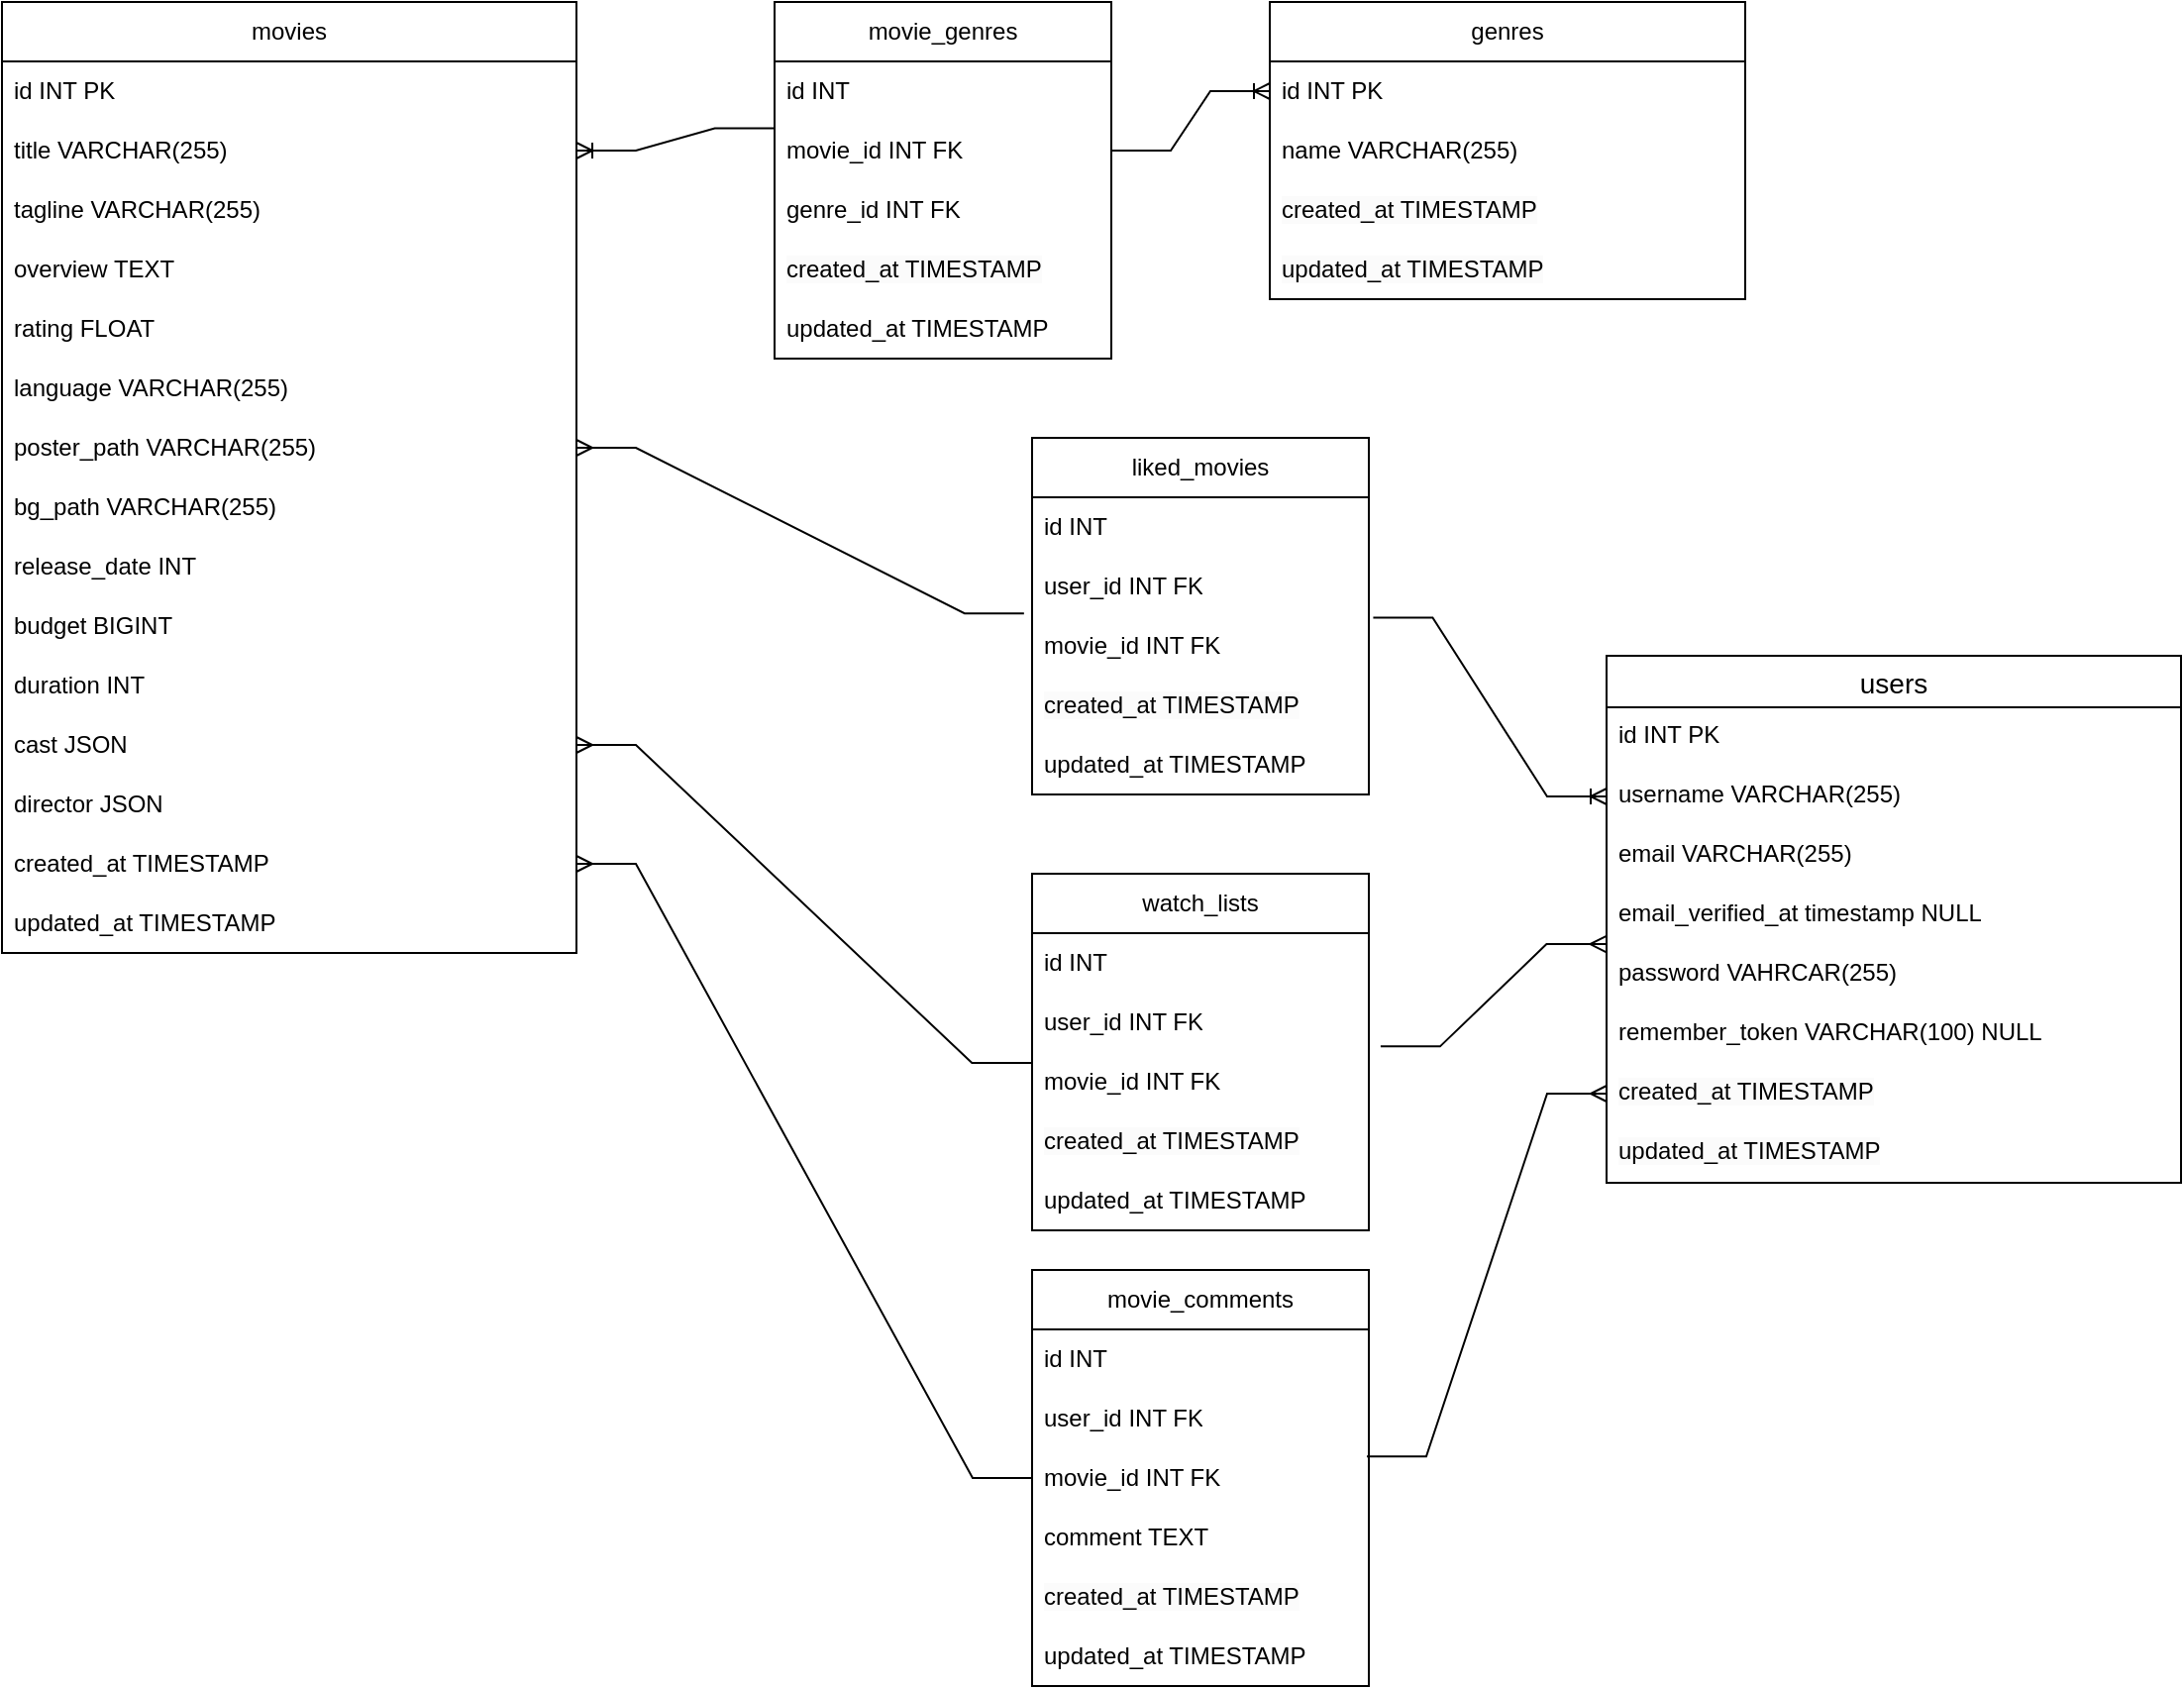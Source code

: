 <mxfile version="26.0.10">
  <diagram id="R2lEEEUBdFMjLlhIrx00" name="Page-1">
    <mxGraphModel dx="2787" dy="2155" grid="1" gridSize="10" guides="1" tooltips="1" connect="1" arrows="1" fold="1" page="1" pageScale="1" pageWidth="850" pageHeight="1100" math="0" shadow="0" extFonts="Permanent Marker^https://fonts.googleapis.com/css?family=Permanent+Marker">
      <root>
        <mxCell id="0" />
        <mxCell id="1" parent="0" />
        <mxCell id="Nab35deKAh40LANfbA0e-5" value="movies" style="swimlane;fontStyle=0;childLayout=stackLayout;horizontal=1;startSize=30;horizontalStack=0;resizeParent=1;resizeParentMax=0;resizeLast=0;collapsible=1;marginBottom=0;whiteSpace=wrap;html=1;" parent="1" vertex="1">
          <mxGeometry x="-260" y="-10" width="290" height="480" as="geometry">
            <mxRectangle x="350" y="200" width="80" height="30" as="alternateBounds" />
          </mxGeometry>
        </mxCell>
        <mxCell id="Nab35deKAh40LANfbA0e-6" value="id INT PK" style="text;strokeColor=none;fillColor=none;align=left;verticalAlign=middle;spacingLeft=4;spacingRight=4;overflow=hidden;points=[[0,0.5],[1,0.5]];portConstraint=eastwest;rotatable=0;whiteSpace=wrap;html=1;" parent="Nab35deKAh40LANfbA0e-5" vertex="1">
          <mxGeometry y="30" width="290" height="30" as="geometry" />
        </mxCell>
        <mxCell id="Nab35deKAh40LANfbA0e-7" value="title VARCHAR(255)" style="text;strokeColor=none;fillColor=none;align=left;verticalAlign=middle;spacingLeft=4;spacingRight=4;overflow=hidden;points=[[0,0.5],[1,0.5]];portConstraint=eastwest;rotatable=0;whiteSpace=wrap;html=1;" parent="Nab35deKAh40LANfbA0e-5" vertex="1">
          <mxGeometry y="60" width="290" height="30" as="geometry" />
        </mxCell>
        <mxCell id="U0VIlnWGd9ExTcyywIdL-7" value="tagline VARCHAR(255)" style="text;strokeColor=none;fillColor=none;align=left;verticalAlign=middle;spacingLeft=4;spacingRight=4;overflow=hidden;points=[[0,0.5],[1,0.5]];portConstraint=eastwest;rotatable=0;whiteSpace=wrap;html=1;" vertex="1" parent="Nab35deKAh40LANfbA0e-5">
          <mxGeometry y="90" width="290" height="30" as="geometry" />
        </mxCell>
        <mxCell id="Nab35deKAh40LANfbA0e-8" value="overview TEXT" style="text;strokeColor=none;fillColor=none;align=left;verticalAlign=middle;spacingLeft=4;spacingRight=4;overflow=hidden;points=[[0,0.5],[1,0.5]];portConstraint=eastwest;rotatable=0;whiteSpace=wrap;html=1;" parent="Nab35deKAh40LANfbA0e-5" vertex="1">
          <mxGeometry y="120" width="290" height="30" as="geometry" />
        </mxCell>
        <mxCell id="Nab35deKAh40LANfbA0e-19" value="rating FLOAT" style="text;strokeColor=none;fillColor=none;align=left;verticalAlign=middle;spacingLeft=4;spacingRight=4;overflow=hidden;points=[[0,0.5],[1,0.5]];portConstraint=eastwest;rotatable=0;whiteSpace=wrap;html=1;" parent="Nab35deKAh40LANfbA0e-5" vertex="1">
          <mxGeometry y="150" width="290" height="30" as="geometry" />
        </mxCell>
        <mxCell id="Nab35deKAh40LANfbA0e-15" value="language VARCHAR(255)" style="text;strokeColor=none;fillColor=none;align=left;verticalAlign=middle;spacingLeft=4;spacingRight=4;overflow=hidden;points=[[0,0.5],[1,0.5]];portConstraint=eastwest;rotatable=0;whiteSpace=wrap;html=1;" parent="Nab35deKAh40LANfbA0e-5" vertex="1">
          <mxGeometry y="180" width="290" height="30" as="geometry" />
        </mxCell>
        <mxCell id="Nab35deKAh40LANfbA0e-20" value="poster_path&amp;nbsp;&lt;span class=&quot;hljs-type&quot;&gt;VARCHAR&lt;/span&gt;(&lt;span class=&quot;hljs-number&quot;&gt;255&lt;/span&gt;)" style="text;strokeColor=none;fillColor=none;align=left;verticalAlign=middle;spacingLeft=4;spacingRight=4;overflow=hidden;points=[[0,0.5],[1,0.5]];portConstraint=eastwest;rotatable=0;whiteSpace=wrap;html=1;" parent="Nab35deKAh40LANfbA0e-5" vertex="1">
          <mxGeometry y="210" width="290" height="30" as="geometry" />
        </mxCell>
        <mxCell id="U0VIlnWGd9ExTcyywIdL-8" value="bg_path VARCHAR(255)" style="text;strokeColor=none;fillColor=none;align=left;verticalAlign=middle;spacingLeft=4;spacingRight=4;overflow=hidden;points=[[0,0.5],[1,0.5]];portConstraint=eastwest;rotatable=0;whiteSpace=wrap;html=1;" vertex="1" parent="Nab35deKAh40LANfbA0e-5">
          <mxGeometry y="240" width="290" height="30" as="geometry" />
        </mxCell>
        <mxCell id="Nab35deKAh40LANfbA0e-10" value="release_date INT" style="text;strokeColor=none;fillColor=none;align=left;verticalAlign=middle;spacingLeft=4;spacingRight=4;overflow=hidden;points=[[0,0.5],[1,0.5]];portConstraint=eastwest;rotatable=0;whiteSpace=wrap;html=1;" parent="Nab35deKAh40LANfbA0e-5" vertex="1">
          <mxGeometry y="270" width="290" height="30" as="geometry" />
        </mxCell>
        <mxCell id="Nab35deKAh40LANfbA0e-29" value="budget BIGINT" style="text;strokeColor=none;fillColor=none;align=left;verticalAlign=middle;spacingLeft=4;spacingRight=4;overflow=hidden;points=[[0,0.5],[1,0.5]];portConstraint=eastwest;rotatable=0;whiteSpace=wrap;html=1;" parent="Nab35deKAh40LANfbA0e-5" vertex="1">
          <mxGeometry y="300" width="290" height="30" as="geometry" />
        </mxCell>
        <mxCell id="Nab35deKAh40LANfbA0e-11" value="duration INT" style="text;strokeColor=none;fillColor=none;align=left;verticalAlign=middle;spacingLeft=4;spacingRight=4;overflow=hidden;points=[[0,0.5],[1,0.5]];portConstraint=eastwest;rotatable=0;whiteSpace=wrap;html=1;" parent="Nab35deKAh40LANfbA0e-5" vertex="1">
          <mxGeometry y="330" width="290" height="30" as="geometry" />
        </mxCell>
        <mxCell id="Nab35deKAh40LANfbA0e-14" value="cast JSON" style="text;strokeColor=none;fillColor=none;align=left;verticalAlign=middle;spacingLeft=4;spacingRight=4;overflow=hidden;points=[[0,0.5],[1,0.5]];portConstraint=eastwest;rotatable=0;whiteSpace=wrap;html=1;" parent="Nab35deKAh40LANfbA0e-5" vertex="1">
          <mxGeometry y="360" width="290" height="30" as="geometry" />
        </mxCell>
        <mxCell id="Nab35deKAh40LANfbA0e-13" value="director JSON" style="text;strokeColor=none;fillColor=none;align=left;verticalAlign=middle;spacingLeft=4;spacingRight=4;overflow=hidden;points=[[0,0.5],[1,0.5]];portConstraint=eastwest;rotatable=0;whiteSpace=wrap;html=1;" parent="Nab35deKAh40LANfbA0e-5" vertex="1">
          <mxGeometry y="390" width="290" height="30" as="geometry" />
        </mxCell>
        <mxCell id="Nab35deKAh40LANfbA0e-16" value="created_at TIMESTAMP" style="text;strokeColor=none;fillColor=none;align=left;verticalAlign=middle;spacingLeft=4;spacingRight=4;overflow=hidden;points=[[0,0.5],[1,0.5]];portConstraint=eastwest;rotatable=0;whiteSpace=wrap;html=1;" parent="Nab35deKAh40LANfbA0e-5" vertex="1">
          <mxGeometry y="420" width="290" height="30" as="geometry" />
        </mxCell>
        <mxCell id="Nab35deKAh40LANfbA0e-17" value="updated_at TIMESTAMP" style="text;strokeColor=none;fillColor=none;align=left;verticalAlign=middle;spacingLeft=4;spacingRight=4;overflow=hidden;points=[[0,0.5],[1,0.5]];portConstraint=eastwest;rotatable=0;whiteSpace=wrap;html=1;" parent="Nab35deKAh40LANfbA0e-5" vertex="1">
          <mxGeometry y="450" width="290" height="30" as="geometry" />
        </mxCell>
        <mxCell id="Nab35deKAh40LANfbA0e-22" value="genres" style="swimlane;fontStyle=0;childLayout=stackLayout;horizontal=1;startSize=30;horizontalStack=0;resizeParent=1;resizeParentMax=0;resizeLast=0;collapsible=1;marginBottom=0;whiteSpace=wrap;html=1;" parent="1" vertex="1">
          <mxGeometry x="380" y="-10" width="240" height="150" as="geometry" />
        </mxCell>
        <mxCell id="Nab35deKAh40LANfbA0e-23" value="id INT PK" style="text;strokeColor=none;fillColor=none;align=left;verticalAlign=middle;spacingLeft=4;spacingRight=4;overflow=hidden;points=[[0,0.5],[1,0.5]];portConstraint=eastwest;rotatable=0;whiteSpace=wrap;html=1;" parent="Nab35deKAh40LANfbA0e-22" vertex="1">
          <mxGeometry y="30" width="240" height="30" as="geometry" />
        </mxCell>
        <mxCell id="Nab35deKAh40LANfbA0e-24" value="name VARCHAR(255)" style="text;strokeColor=none;fillColor=none;align=left;verticalAlign=middle;spacingLeft=4;spacingRight=4;overflow=hidden;points=[[0,0.5],[1,0.5]];portConstraint=eastwest;rotatable=0;whiteSpace=wrap;html=1;" parent="Nab35deKAh40LANfbA0e-22" vertex="1">
          <mxGeometry y="60" width="240" height="30" as="geometry" />
        </mxCell>
        <mxCell id="U0VIlnWGd9ExTcyywIdL-25" value="&lt;span style=&quot;color: rgb(0, 0, 0); font-family: Helvetica; font-size: 12px; font-style: normal; font-variant-ligatures: normal; font-variant-caps: normal; font-weight: 400; letter-spacing: normal; orphans: 2; text-align: left; text-indent: 0px; text-transform: none; widows: 2; word-spacing: 0px; -webkit-text-stroke-width: 0px; white-space: normal; background-color: rgb(251, 251, 251); text-decoration-thickness: initial; text-decoration-style: initial; text-decoration-color: initial; display: inline !important; float: none;&quot;&gt;created_at TIMESTAMP&lt;/span&gt;" style="text;strokeColor=none;fillColor=none;align=left;verticalAlign=middle;spacingLeft=4;spacingRight=4;overflow=hidden;points=[[0,0.5],[1,0.5]];portConstraint=eastwest;rotatable=0;whiteSpace=wrap;html=1;" vertex="1" parent="Nab35deKAh40LANfbA0e-22">
          <mxGeometry y="90" width="240" height="30" as="geometry" />
        </mxCell>
        <mxCell id="U0VIlnWGd9ExTcyywIdL-26" value="&lt;span style=&quot;color: rgb(0, 0, 0); font-family: Helvetica; font-size: 12px; font-style: normal; font-variant-ligatures: normal; font-variant-caps: normal; font-weight: 400; letter-spacing: normal; orphans: 2; text-align: left; text-indent: 0px; text-transform: none; widows: 2; word-spacing: 0px; -webkit-text-stroke-width: 0px; white-space: normal; background-color: rgb(251, 251, 251); text-decoration-thickness: initial; text-decoration-style: initial; text-decoration-color: initial; display: inline !important; float: none;&quot;&gt;updated_at TIMESTAMP&lt;/span&gt;" style="text;strokeColor=none;fillColor=none;align=left;verticalAlign=middle;spacingLeft=4;spacingRight=4;overflow=hidden;points=[[0,0.5],[1,0.5]];portConstraint=eastwest;rotatable=0;whiteSpace=wrap;html=1;" vertex="1" parent="Nab35deKAh40LANfbA0e-22">
          <mxGeometry y="120" width="240" height="30" as="geometry" />
        </mxCell>
        <mxCell id="U0VIlnWGd9ExTcyywIdL-1" value="movie_genres" style="swimlane;fontStyle=0;childLayout=stackLayout;horizontal=1;startSize=30;horizontalStack=0;resizeParent=1;resizeParentMax=0;resizeLast=0;collapsible=1;marginBottom=0;whiteSpace=wrap;html=1;" vertex="1" parent="1">
          <mxGeometry x="130" y="-10" width="170" height="180" as="geometry" />
        </mxCell>
        <mxCell id="U0VIlnWGd9ExTcyywIdL-2" value="id INT&amp;nbsp;" style="text;strokeColor=none;fillColor=none;align=left;verticalAlign=middle;spacingLeft=4;spacingRight=4;overflow=hidden;points=[[0,0.5],[1,0.5]];portConstraint=eastwest;rotatable=0;whiteSpace=wrap;html=1;" vertex="1" parent="U0VIlnWGd9ExTcyywIdL-1">
          <mxGeometry y="30" width="170" height="30" as="geometry" />
        </mxCell>
        <mxCell id="U0VIlnWGd9ExTcyywIdL-3" value="movie_id INT FK" style="text;strokeColor=none;fillColor=none;align=left;verticalAlign=middle;spacingLeft=4;spacingRight=4;overflow=hidden;points=[[0,0.5],[1,0.5]];portConstraint=eastwest;rotatable=0;whiteSpace=wrap;html=1;" vertex="1" parent="U0VIlnWGd9ExTcyywIdL-1">
          <mxGeometry y="60" width="170" height="30" as="geometry" />
        </mxCell>
        <mxCell id="U0VIlnWGd9ExTcyywIdL-4" value="genre_id INT FK" style="text;strokeColor=none;fillColor=none;align=left;verticalAlign=middle;spacingLeft=4;spacingRight=4;overflow=hidden;points=[[0,0.5],[1,0.5]];portConstraint=eastwest;rotatable=0;whiteSpace=wrap;html=1;" vertex="1" parent="U0VIlnWGd9ExTcyywIdL-1">
          <mxGeometry y="90" width="170" height="30" as="geometry" />
        </mxCell>
        <mxCell id="U0VIlnWGd9ExTcyywIdL-22" value="&lt;span style=&quot;float: none; display: inline !important; color: rgb(0, 0, 0); background-color: rgb(251, 251, 251);&quot;&gt;created_at TIMESTAMP&lt;/span&gt;" style="text;strokeColor=none;fillColor=none;align=left;verticalAlign=middle;spacingLeft=4;spacingRight=4;overflow=hidden;points=[[0,0.5],[1,0.5]];portConstraint=eastwest;rotatable=0;whiteSpace=wrap;html=1;" vertex="1" parent="U0VIlnWGd9ExTcyywIdL-1">
          <mxGeometry y="120" width="170" height="30" as="geometry" />
        </mxCell>
        <mxCell id="U0VIlnWGd9ExTcyywIdL-23" value="&lt;div&gt;&lt;span style=&quot;background-color: transparent;&quot;&gt;updated_at TIMESTAMP&lt;/span&gt;&lt;/div&gt;" style="text;strokeColor=none;fillColor=none;align=left;verticalAlign=middle;spacingLeft=4;spacingRight=4;overflow=hidden;points=[[0,0.5],[1,0.5]];portConstraint=eastwest;rotatable=0;whiteSpace=wrap;html=1;" vertex="1" parent="U0VIlnWGd9ExTcyywIdL-1">
          <mxGeometry y="150" width="170" height="30" as="geometry" />
        </mxCell>
        <mxCell id="U0VIlnWGd9ExTcyywIdL-5" value="" style="edgeStyle=entityRelationEdgeStyle;fontSize=12;html=1;endArrow=ERoneToMany;rounded=0;exitX=-0.001;exitY=0.124;exitDx=0;exitDy=0;exitPerimeter=0;entryX=1;entryY=0.5;entryDx=0;entryDy=0;" edge="1" parent="1" source="U0VIlnWGd9ExTcyywIdL-3" target="Nab35deKAh40LANfbA0e-7">
          <mxGeometry width="100" height="100" relative="1" as="geometry">
            <mxPoint x="-100" y="290" as="sourcePoint" />
            <mxPoint y="190" as="targetPoint" />
          </mxGeometry>
        </mxCell>
        <mxCell id="U0VIlnWGd9ExTcyywIdL-6" value="" style="edgeStyle=entityRelationEdgeStyle;fontSize=12;html=1;endArrow=ERoneToMany;rounded=0;exitX=1;exitY=0.5;exitDx=0;exitDy=0;entryX=0;entryY=0.5;entryDx=0;entryDy=0;" edge="1" parent="1" source="U0VIlnWGd9ExTcyywIdL-3" target="Nab35deKAh40LANfbA0e-23">
          <mxGeometry width="100" height="100" relative="1" as="geometry">
            <mxPoint x="150" y="64" as="sourcePoint" />
            <mxPoint x="42" y="247" as="targetPoint" />
          </mxGeometry>
        </mxCell>
        <mxCell id="U0VIlnWGd9ExTcyywIdL-9" value="users" style="swimlane;fontStyle=0;childLayout=stackLayout;horizontal=1;startSize=26;horizontalStack=0;resizeParent=1;resizeParentMax=0;resizeLast=0;collapsible=1;marginBottom=0;align=center;fontSize=14;" vertex="1" parent="1">
          <mxGeometry x="550" y="320" width="290" height="266" as="geometry" />
        </mxCell>
        <mxCell id="U0VIlnWGd9ExTcyywIdL-10" value="id INT PK" style="text;strokeColor=none;fillColor=none;spacingLeft=4;spacingRight=4;overflow=hidden;rotatable=0;points=[[0,0.5],[1,0.5]];portConstraint=eastwest;fontSize=12;whiteSpace=wrap;html=1;" vertex="1" parent="U0VIlnWGd9ExTcyywIdL-9">
          <mxGeometry y="26" width="290" height="30" as="geometry" />
        </mxCell>
        <mxCell id="U0VIlnWGd9ExTcyywIdL-12" value="username VARCHAR(255)&lt;div&gt;&lt;br&gt;&lt;/div&gt;" style="text;strokeColor=none;fillColor=none;spacingLeft=4;spacingRight=4;overflow=hidden;rotatable=0;points=[[0,0.5],[1,0.5]];portConstraint=eastwest;fontSize=12;whiteSpace=wrap;html=1;" vertex="1" parent="U0VIlnWGd9ExTcyywIdL-9">
          <mxGeometry y="56" width="290" height="30" as="geometry" />
        </mxCell>
        <mxCell id="U0VIlnWGd9ExTcyywIdL-15" value="email VARCHAR(255)" style="text;strokeColor=none;fillColor=none;spacingLeft=4;spacingRight=4;overflow=hidden;rotatable=0;points=[[0,0.5],[1,0.5]];portConstraint=eastwest;fontSize=12;whiteSpace=wrap;html=1;" vertex="1" parent="U0VIlnWGd9ExTcyywIdL-9">
          <mxGeometry y="86" width="290" height="30" as="geometry" />
        </mxCell>
        <mxCell id="U0VIlnWGd9ExTcyywIdL-14" value="email_verified_at timestamp&amp;nbsp;&lt;span style=&quot;background-color: transparent;&quot;&gt;NULL&lt;/span&gt;" style="text;strokeColor=none;fillColor=none;spacingLeft=4;spacingRight=4;overflow=hidden;rotatable=0;points=[[0,0.5],[1,0.5]];portConstraint=eastwest;fontSize=12;whiteSpace=wrap;html=1;" vertex="1" parent="U0VIlnWGd9ExTcyywIdL-9">
          <mxGeometry y="116" width="290" height="30" as="geometry" />
        </mxCell>
        <mxCell id="U0VIlnWGd9ExTcyywIdL-13" value="password VAHRCAR(255)" style="text;strokeColor=none;fillColor=none;spacingLeft=4;spacingRight=4;overflow=hidden;rotatable=0;points=[[0,0.5],[1,0.5]];portConstraint=eastwest;fontSize=12;whiteSpace=wrap;html=1;" vertex="1" parent="U0VIlnWGd9ExTcyywIdL-9">
          <mxGeometry y="146" width="290" height="30" as="geometry" />
        </mxCell>
        <mxCell id="U0VIlnWGd9ExTcyywIdL-16" value="remember_token VARCHAR(100) NULL" style="text;strokeColor=none;fillColor=none;spacingLeft=4;spacingRight=4;overflow=hidden;rotatable=0;points=[[0,0.5],[1,0.5]];portConstraint=eastwest;fontSize=12;whiteSpace=wrap;html=1;" vertex="1" parent="U0VIlnWGd9ExTcyywIdL-9">
          <mxGeometry y="176" width="290" height="30" as="geometry" />
        </mxCell>
        <mxCell id="U0VIlnWGd9ExTcyywIdL-17" value="&lt;span style=&quot;color: rgb(0, 0, 0); font-family: Helvetica; font-size: 12px; font-style: normal; font-variant-ligatures: normal; font-variant-caps: normal; font-weight: 400; letter-spacing: normal; orphans: 2; text-align: left; text-indent: 0px; text-transform: none; widows: 2; word-spacing: 0px; -webkit-text-stroke-width: 0px; white-space: normal; background-color: rgb(251, 251, 251); text-decoration-thickness: initial; text-decoration-style: initial; text-decoration-color: initial; display: inline !important; float: none;&quot;&gt;created_at TIMESTAMP&lt;/span&gt;&lt;div&gt;&lt;br/&gt;&lt;/div&gt;" style="text;strokeColor=none;fillColor=none;spacingLeft=4;spacingRight=4;overflow=hidden;rotatable=0;points=[[0,0.5],[1,0.5]];portConstraint=eastwest;fontSize=12;whiteSpace=wrap;html=1;" vertex="1" parent="U0VIlnWGd9ExTcyywIdL-9">
          <mxGeometry y="206" width="290" height="30" as="geometry" />
        </mxCell>
        <mxCell id="U0VIlnWGd9ExTcyywIdL-18" value="&lt;span style=&quot;color: rgb(0, 0, 0); font-family: Helvetica; font-size: 12px; font-style: normal; font-variant-ligatures: normal; font-variant-caps: normal; font-weight: 400; letter-spacing: normal; orphans: 2; text-align: left; text-indent: 0px; text-transform: none; widows: 2; word-spacing: 0px; -webkit-text-stroke-width: 0px; white-space: normal; background-color: rgb(251, 251, 251); text-decoration-thickness: initial; text-decoration-style: initial; text-decoration-color: initial; display: inline !important; float: none;&quot;&gt;updated_at TIMESTAMP&lt;/span&gt;&lt;div&gt;&lt;br/&gt;&lt;/div&gt;" style="text;strokeColor=none;fillColor=none;spacingLeft=4;spacingRight=4;overflow=hidden;rotatable=0;points=[[0,0.5],[1,0.5]];portConstraint=eastwest;fontSize=12;whiteSpace=wrap;html=1;" vertex="1" parent="U0VIlnWGd9ExTcyywIdL-9">
          <mxGeometry y="236" width="290" height="30" as="geometry" />
        </mxCell>
        <mxCell id="U0VIlnWGd9ExTcyywIdL-27" value="liked_movies" style="swimlane;fontStyle=0;childLayout=stackLayout;horizontal=1;startSize=30;horizontalStack=0;resizeParent=1;resizeParentMax=0;resizeLast=0;collapsible=1;marginBottom=0;whiteSpace=wrap;html=1;" vertex="1" parent="1">
          <mxGeometry x="260" y="210" width="170" height="180" as="geometry" />
        </mxCell>
        <mxCell id="U0VIlnWGd9ExTcyywIdL-28" value="id INT&amp;nbsp;" style="text;strokeColor=none;fillColor=none;align=left;verticalAlign=middle;spacingLeft=4;spacingRight=4;overflow=hidden;points=[[0,0.5],[1,0.5]];portConstraint=eastwest;rotatable=0;whiteSpace=wrap;html=1;" vertex="1" parent="U0VIlnWGd9ExTcyywIdL-27">
          <mxGeometry y="30" width="170" height="30" as="geometry" />
        </mxCell>
        <mxCell id="U0VIlnWGd9ExTcyywIdL-30" value="user_id INT FK" style="text;strokeColor=none;fillColor=none;align=left;verticalAlign=middle;spacingLeft=4;spacingRight=4;overflow=hidden;points=[[0,0.5],[1,0.5]];portConstraint=eastwest;rotatable=0;whiteSpace=wrap;html=1;" vertex="1" parent="U0VIlnWGd9ExTcyywIdL-27">
          <mxGeometry y="60" width="170" height="30" as="geometry" />
        </mxCell>
        <mxCell id="U0VIlnWGd9ExTcyywIdL-29" value="movie_id INT FK" style="text;strokeColor=none;fillColor=none;align=left;verticalAlign=middle;spacingLeft=4;spacingRight=4;overflow=hidden;points=[[0,0.5],[1,0.5]];portConstraint=eastwest;rotatable=0;whiteSpace=wrap;html=1;" vertex="1" parent="U0VIlnWGd9ExTcyywIdL-27">
          <mxGeometry y="90" width="170" height="30" as="geometry" />
        </mxCell>
        <mxCell id="U0VIlnWGd9ExTcyywIdL-31" value="&lt;span style=&quot;float: none; display: inline !important; color: rgb(0, 0, 0); background-color: rgb(251, 251, 251);&quot;&gt;created_at TIMESTAMP&lt;/span&gt;" style="text;strokeColor=none;fillColor=none;align=left;verticalAlign=middle;spacingLeft=4;spacingRight=4;overflow=hidden;points=[[0,0.5],[1,0.5]];portConstraint=eastwest;rotatable=0;whiteSpace=wrap;html=1;" vertex="1" parent="U0VIlnWGd9ExTcyywIdL-27">
          <mxGeometry y="120" width="170" height="30" as="geometry" />
        </mxCell>
        <mxCell id="U0VIlnWGd9ExTcyywIdL-32" value="&lt;div&gt;&lt;span style=&quot;background-color: transparent;&quot;&gt;updated_at TIMESTAMP&lt;/span&gt;&lt;/div&gt;" style="text;strokeColor=none;fillColor=none;align=left;verticalAlign=middle;spacingLeft=4;spacingRight=4;overflow=hidden;points=[[0,0.5],[1,0.5]];portConstraint=eastwest;rotatable=0;whiteSpace=wrap;html=1;" vertex="1" parent="U0VIlnWGd9ExTcyywIdL-27">
          <mxGeometry y="150" width="170" height="30" as="geometry" />
        </mxCell>
        <mxCell id="U0VIlnWGd9ExTcyywIdL-34" value="" style="edgeStyle=entityRelationEdgeStyle;fontSize=12;html=1;endArrow=ERoneToMany;rounded=0;entryX=0;entryY=0.5;entryDx=0;entryDy=0;exitX=1.013;exitY=0.025;exitDx=0;exitDy=0;exitPerimeter=0;" edge="1" parent="1" source="U0VIlnWGd9ExTcyywIdL-29" target="U0VIlnWGd9ExTcyywIdL-12">
          <mxGeometry width="100" height="100" relative="1" as="geometry">
            <mxPoint x="490" y="260" as="sourcePoint" />
            <mxPoint x="590" y="160" as="targetPoint" />
            <Array as="points">
              <mxPoint x="650" y="300" />
            </Array>
          </mxGeometry>
        </mxCell>
        <mxCell id="U0VIlnWGd9ExTcyywIdL-35" value="&lt;div&gt;&lt;br&gt;&lt;/div&gt;&lt;div&gt;&lt;br&gt;&lt;/div&gt;" style="edgeLabel;html=1;align=center;verticalAlign=middle;resizable=0;points=[];" vertex="1" connectable="0" parent="U0VIlnWGd9ExTcyywIdL-34">
          <mxGeometry x="-0.017" y="3" relative="1" as="geometry">
            <mxPoint as="offset" />
          </mxGeometry>
        </mxCell>
        <mxCell id="U0VIlnWGd9ExTcyywIdL-38" value="" style="edgeStyle=entityRelationEdgeStyle;fontSize=12;html=1;endArrow=ERmany;rounded=0;entryX=1;entryY=0.5;entryDx=0;entryDy=0;exitX=-0.024;exitY=-0.047;exitDx=0;exitDy=0;exitPerimeter=0;" edge="1" parent="1" source="U0VIlnWGd9ExTcyywIdL-29" target="Nab35deKAh40LANfbA0e-20">
          <mxGeometry width="100" height="100" relative="1" as="geometry">
            <mxPoint x="10" y="540" as="sourcePoint" />
            <mxPoint x="110" y="440" as="targetPoint" />
          </mxGeometry>
        </mxCell>
        <mxCell id="U0VIlnWGd9ExTcyywIdL-39" value="watch_lists" style="swimlane;fontStyle=0;childLayout=stackLayout;horizontal=1;startSize=30;horizontalStack=0;resizeParent=1;resizeParentMax=0;resizeLast=0;collapsible=1;marginBottom=0;whiteSpace=wrap;html=1;" vertex="1" parent="1">
          <mxGeometry x="260" y="430" width="170" height="180" as="geometry" />
        </mxCell>
        <mxCell id="U0VIlnWGd9ExTcyywIdL-40" value="id INT&amp;nbsp;" style="text;strokeColor=none;fillColor=none;align=left;verticalAlign=middle;spacingLeft=4;spacingRight=4;overflow=hidden;points=[[0,0.5],[1,0.5]];portConstraint=eastwest;rotatable=0;whiteSpace=wrap;html=1;" vertex="1" parent="U0VIlnWGd9ExTcyywIdL-39">
          <mxGeometry y="30" width="170" height="30" as="geometry" />
        </mxCell>
        <mxCell id="U0VIlnWGd9ExTcyywIdL-41" value="user_id INT FK" style="text;strokeColor=none;fillColor=none;align=left;verticalAlign=middle;spacingLeft=4;spacingRight=4;overflow=hidden;points=[[0,0.5],[1,0.5]];portConstraint=eastwest;rotatable=0;whiteSpace=wrap;html=1;" vertex="1" parent="U0VIlnWGd9ExTcyywIdL-39">
          <mxGeometry y="60" width="170" height="30" as="geometry" />
        </mxCell>
        <mxCell id="U0VIlnWGd9ExTcyywIdL-42" value="movie_id INT FK" style="text;strokeColor=none;fillColor=none;align=left;verticalAlign=middle;spacingLeft=4;spacingRight=4;overflow=hidden;points=[[0,0.5],[1,0.5]];portConstraint=eastwest;rotatable=0;whiteSpace=wrap;html=1;" vertex="1" parent="U0VIlnWGd9ExTcyywIdL-39">
          <mxGeometry y="90" width="170" height="30" as="geometry" />
        </mxCell>
        <mxCell id="U0VIlnWGd9ExTcyywIdL-43" value="&lt;span style=&quot;float: none; display: inline !important; color: rgb(0, 0, 0); background-color: rgb(251, 251, 251);&quot;&gt;created_at TIMESTAMP&lt;/span&gt;" style="text;strokeColor=none;fillColor=none;align=left;verticalAlign=middle;spacingLeft=4;spacingRight=4;overflow=hidden;points=[[0,0.5],[1,0.5]];portConstraint=eastwest;rotatable=0;whiteSpace=wrap;html=1;" vertex="1" parent="U0VIlnWGd9ExTcyywIdL-39">
          <mxGeometry y="120" width="170" height="30" as="geometry" />
        </mxCell>
        <mxCell id="U0VIlnWGd9ExTcyywIdL-44" value="&lt;div&gt;&lt;span style=&quot;background-color: transparent;&quot;&gt;updated_at TIMESTAMP&lt;/span&gt;&lt;/div&gt;" style="text;strokeColor=none;fillColor=none;align=left;verticalAlign=middle;spacingLeft=4;spacingRight=4;overflow=hidden;points=[[0,0.5],[1,0.5]];portConstraint=eastwest;rotatable=0;whiteSpace=wrap;html=1;" vertex="1" parent="U0VIlnWGd9ExTcyywIdL-39">
          <mxGeometry y="150" width="170" height="30" as="geometry" />
        </mxCell>
        <mxCell id="U0VIlnWGd9ExTcyywIdL-45" value="" style="edgeStyle=entityRelationEdgeStyle;fontSize=12;html=1;endArrow=ERmany;rounded=0;entryX=1;entryY=0.5;entryDx=0;entryDy=0;exitX=-0.002;exitY=1.185;exitDx=0;exitDy=0;exitPerimeter=0;" edge="1" parent="1" source="U0VIlnWGd9ExTcyywIdL-41" target="Nab35deKAh40LANfbA0e-14">
          <mxGeometry width="100" height="100" relative="1" as="geometry">
            <mxPoint x="261" y="449" as="sourcePoint" />
            <mxPoint x="40" y="225" as="targetPoint" />
          </mxGeometry>
        </mxCell>
        <mxCell id="U0VIlnWGd9ExTcyywIdL-46" value="" style="edgeStyle=entityRelationEdgeStyle;fontSize=12;html=1;endArrow=ERmany;rounded=0;entryX=-0.001;entryY=-0.015;entryDx=0;entryDy=0;exitX=1.035;exitY=0.906;exitDx=0;exitDy=0;exitPerimeter=0;entryPerimeter=0;" edge="1" parent="1" source="U0VIlnWGd9ExTcyywIdL-41" target="U0VIlnWGd9ExTcyywIdL-13">
          <mxGeometry width="100" height="100" relative="1" as="geometry">
            <mxPoint x="265" y="676" as="sourcePoint" />
            <mxPoint x="45" y="334" as="targetPoint" />
          </mxGeometry>
        </mxCell>
        <mxCell id="U0VIlnWGd9ExTcyywIdL-47" value="movie_comments" style="swimlane;fontStyle=0;childLayout=stackLayout;horizontal=1;startSize=30;horizontalStack=0;resizeParent=1;resizeParentMax=0;resizeLast=0;collapsible=1;marginBottom=0;whiteSpace=wrap;html=1;" vertex="1" parent="1">
          <mxGeometry x="260" y="630" width="170" height="210" as="geometry" />
        </mxCell>
        <mxCell id="U0VIlnWGd9ExTcyywIdL-48" value="id INT&amp;nbsp;" style="text;strokeColor=none;fillColor=none;align=left;verticalAlign=middle;spacingLeft=4;spacingRight=4;overflow=hidden;points=[[0,0.5],[1,0.5]];portConstraint=eastwest;rotatable=0;whiteSpace=wrap;html=1;" vertex="1" parent="U0VIlnWGd9ExTcyywIdL-47">
          <mxGeometry y="30" width="170" height="30" as="geometry" />
        </mxCell>
        <mxCell id="U0VIlnWGd9ExTcyywIdL-49" value="user_id INT FK" style="text;strokeColor=none;fillColor=none;align=left;verticalAlign=middle;spacingLeft=4;spacingRight=4;overflow=hidden;points=[[0,0.5],[1,0.5]];portConstraint=eastwest;rotatable=0;whiteSpace=wrap;html=1;" vertex="1" parent="U0VIlnWGd9ExTcyywIdL-47">
          <mxGeometry y="60" width="170" height="30" as="geometry" />
        </mxCell>
        <mxCell id="U0VIlnWGd9ExTcyywIdL-50" value="movie_id INT FK" style="text;strokeColor=none;fillColor=none;align=left;verticalAlign=middle;spacingLeft=4;spacingRight=4;overflow=hidden;points=[[0,0.5],[1,0.5]];portConstraint=eastwest;rotatable=0;whiteSpace=wrap;html=1;" vertex="1" parent="U0VIlnWGd9ExTcyywIdL-47">
          <mxGeometry y="90" width="170" height="30" as="geometry" />
        </mxCell>
        <mxCell id="U0VIlnWGd9ExTcyywIdL-53" value="comment TEXT" style="text;strokeColor=none;fillColor=none;align=left;verticalAlign=middle;spacingLeft=4;spacingRight=4;overflow=hidden;points=[[0,0.5],[1,0.5]];portConstraint=eastwest;rotatable=0;whiteSpace=wrap;html=1;" vertex="1" parent="U0VIlnWGd9ExTcyywIdL-47">
          <mxGeometry y="120" width="170" height="30" as="geometry" />
        </mxCell>
        <mxCell id="U0VIlnWGd9ExTcyywIdL-51" value="&lt;span style=&quot;float: none; display: inline !important; color: rgb(0, 0, 0); background-color: rgb(251, 251, 251);&quot;&gt;created_at TIMESTAMP&lt;/span&gt;" style="text;strokeColor=none;fillColor=none;align=left;verticalAlign=middle;spacingLeft=4;spacingRight=4;overflow=hidden;points=[[0,0.5],[1,0.5]];portConstraint=eastwest;rotatable=0;whiteSpace=wrap;html=1;" vertex="1" parent="U0VIlnWGd9ExTcyywIdL-47">
          <mxGeometry y="150" width="170" height="30" as="geometry" />
        </mxCell>
        <mxCell id="U0VIlnWGd9ExTcyywIdL-52" value="&lt;div&gt;&lt;span style=&quot;background-color: transparent;&quot;&gt;updated_at TIMESTAMP&lt;/span&gt;&lt;/div&gt;" style="text;strokeColor=none;fillColor=none;align=left;verticalAlign=middle;spacingLeft=4;spacingRight=4;overflow=hidden;points=[[0,0.5],[1,0.5]];portConstraint=eastwest;rotatable=0;whiteSpace=wrap;html=1;" vertex="1" parent="U0VIlnWGd9ExTcyywIdL-47">
          <mxGeometry y="180" width="170" height="30" as="geometry" />
        </mxCell>
        <mxCell id="U0VIlnWGd9ExTcyywIdL-54" value="" style="edgeStyle=entityRelationEdgeStyle;fontSize=12;html=1;endArrow=ERmany;rounded=0;entryX=1;entryY=0.5;entryDx=0;entryDy=0;exitX=0;exitY=0.5;exitDx=0;exitDy=0;" edge="1" parent="1" source="U0VIlnWGd9ExTcyywIdL-50" target="Nab35deKAh40LANfbA0e-16">
          <mxGeometry width="100" height="100" relative="1" as="geometry">
            <mxPoint x="265" y="676" as="sourcePoint" />
            <mxPoint x="40" y="375" as="targetPoint" />
          </mxGeometry>
        </mxCell>
        <mxCell id="U0VIlnWGd9ExTcyywIdL-55" value="" style="edgeStyle=entityRelationEdgeStyle;fontSize=12;html=1;endArrow=ERmany;rounded=0;entryX=0;entryY=0.5;entryDx=0;entryDy=0;exitX=0.994;exitY=0.139;exitDx=0;exitDy=0;exitPerimeter=0;" edge="1" parent="1" source="U0VIlnWGd9ExTcyywIdL-50" target="U0VIlnWGd9ExTcyywIdL-17">
          <mxGeometry width="100" height="100" relative="1" as="geometry">
            <mxPoint x="441" y="667" as="sourcePoint" />
            <mxPoint x="560" y="521" as="targetPoint" />
          </mxGeometry>
        </mxCell>
      </root>
    </mxGraphModel>
  </diagram>
</mxfile>
